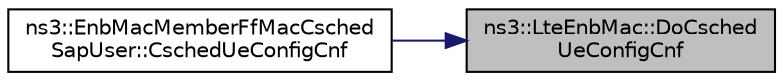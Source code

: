 digraph "ns3::LteEnbMac::DoCschedUeConfigCnf"
{
 // LATEX_PDF_SIZE
  edge [fontname="Helvetica",fontsize="10",labelfontname="Helvetica",labelfontsize="10"];
  node [fontname="Helvetica",fontsize="10",shape=record];
  rankdir="RL";
  Node1 [label="ns3::LteEnbMac::DoCsched\lUeConfigCnf",height=0.2,width=0.4,color="black", fillcolor="grey75", style="filled", fontcolor="black",tooltip="CSched UE Config configure function."];
  Node1 -> Node2 [dir="back",color="midnightblue",fontsize="10",style="solid",fontname="Helvetica"];
  Node2 [label="ns3::EnbMacMemberFfMacCsched\lSapUser::CschedUeConfigCnf",height=0.2,width=0.4,color="black", fillcolor="white", style="filled",URL="$classns3_1_1_enb_mac_member_ff_mac_csched_sap_user.html#a8b0790565c42c1c8659a270cea7d6ff1",tooltip="CSCHED_UE_CONFIG_CNF."];
}

